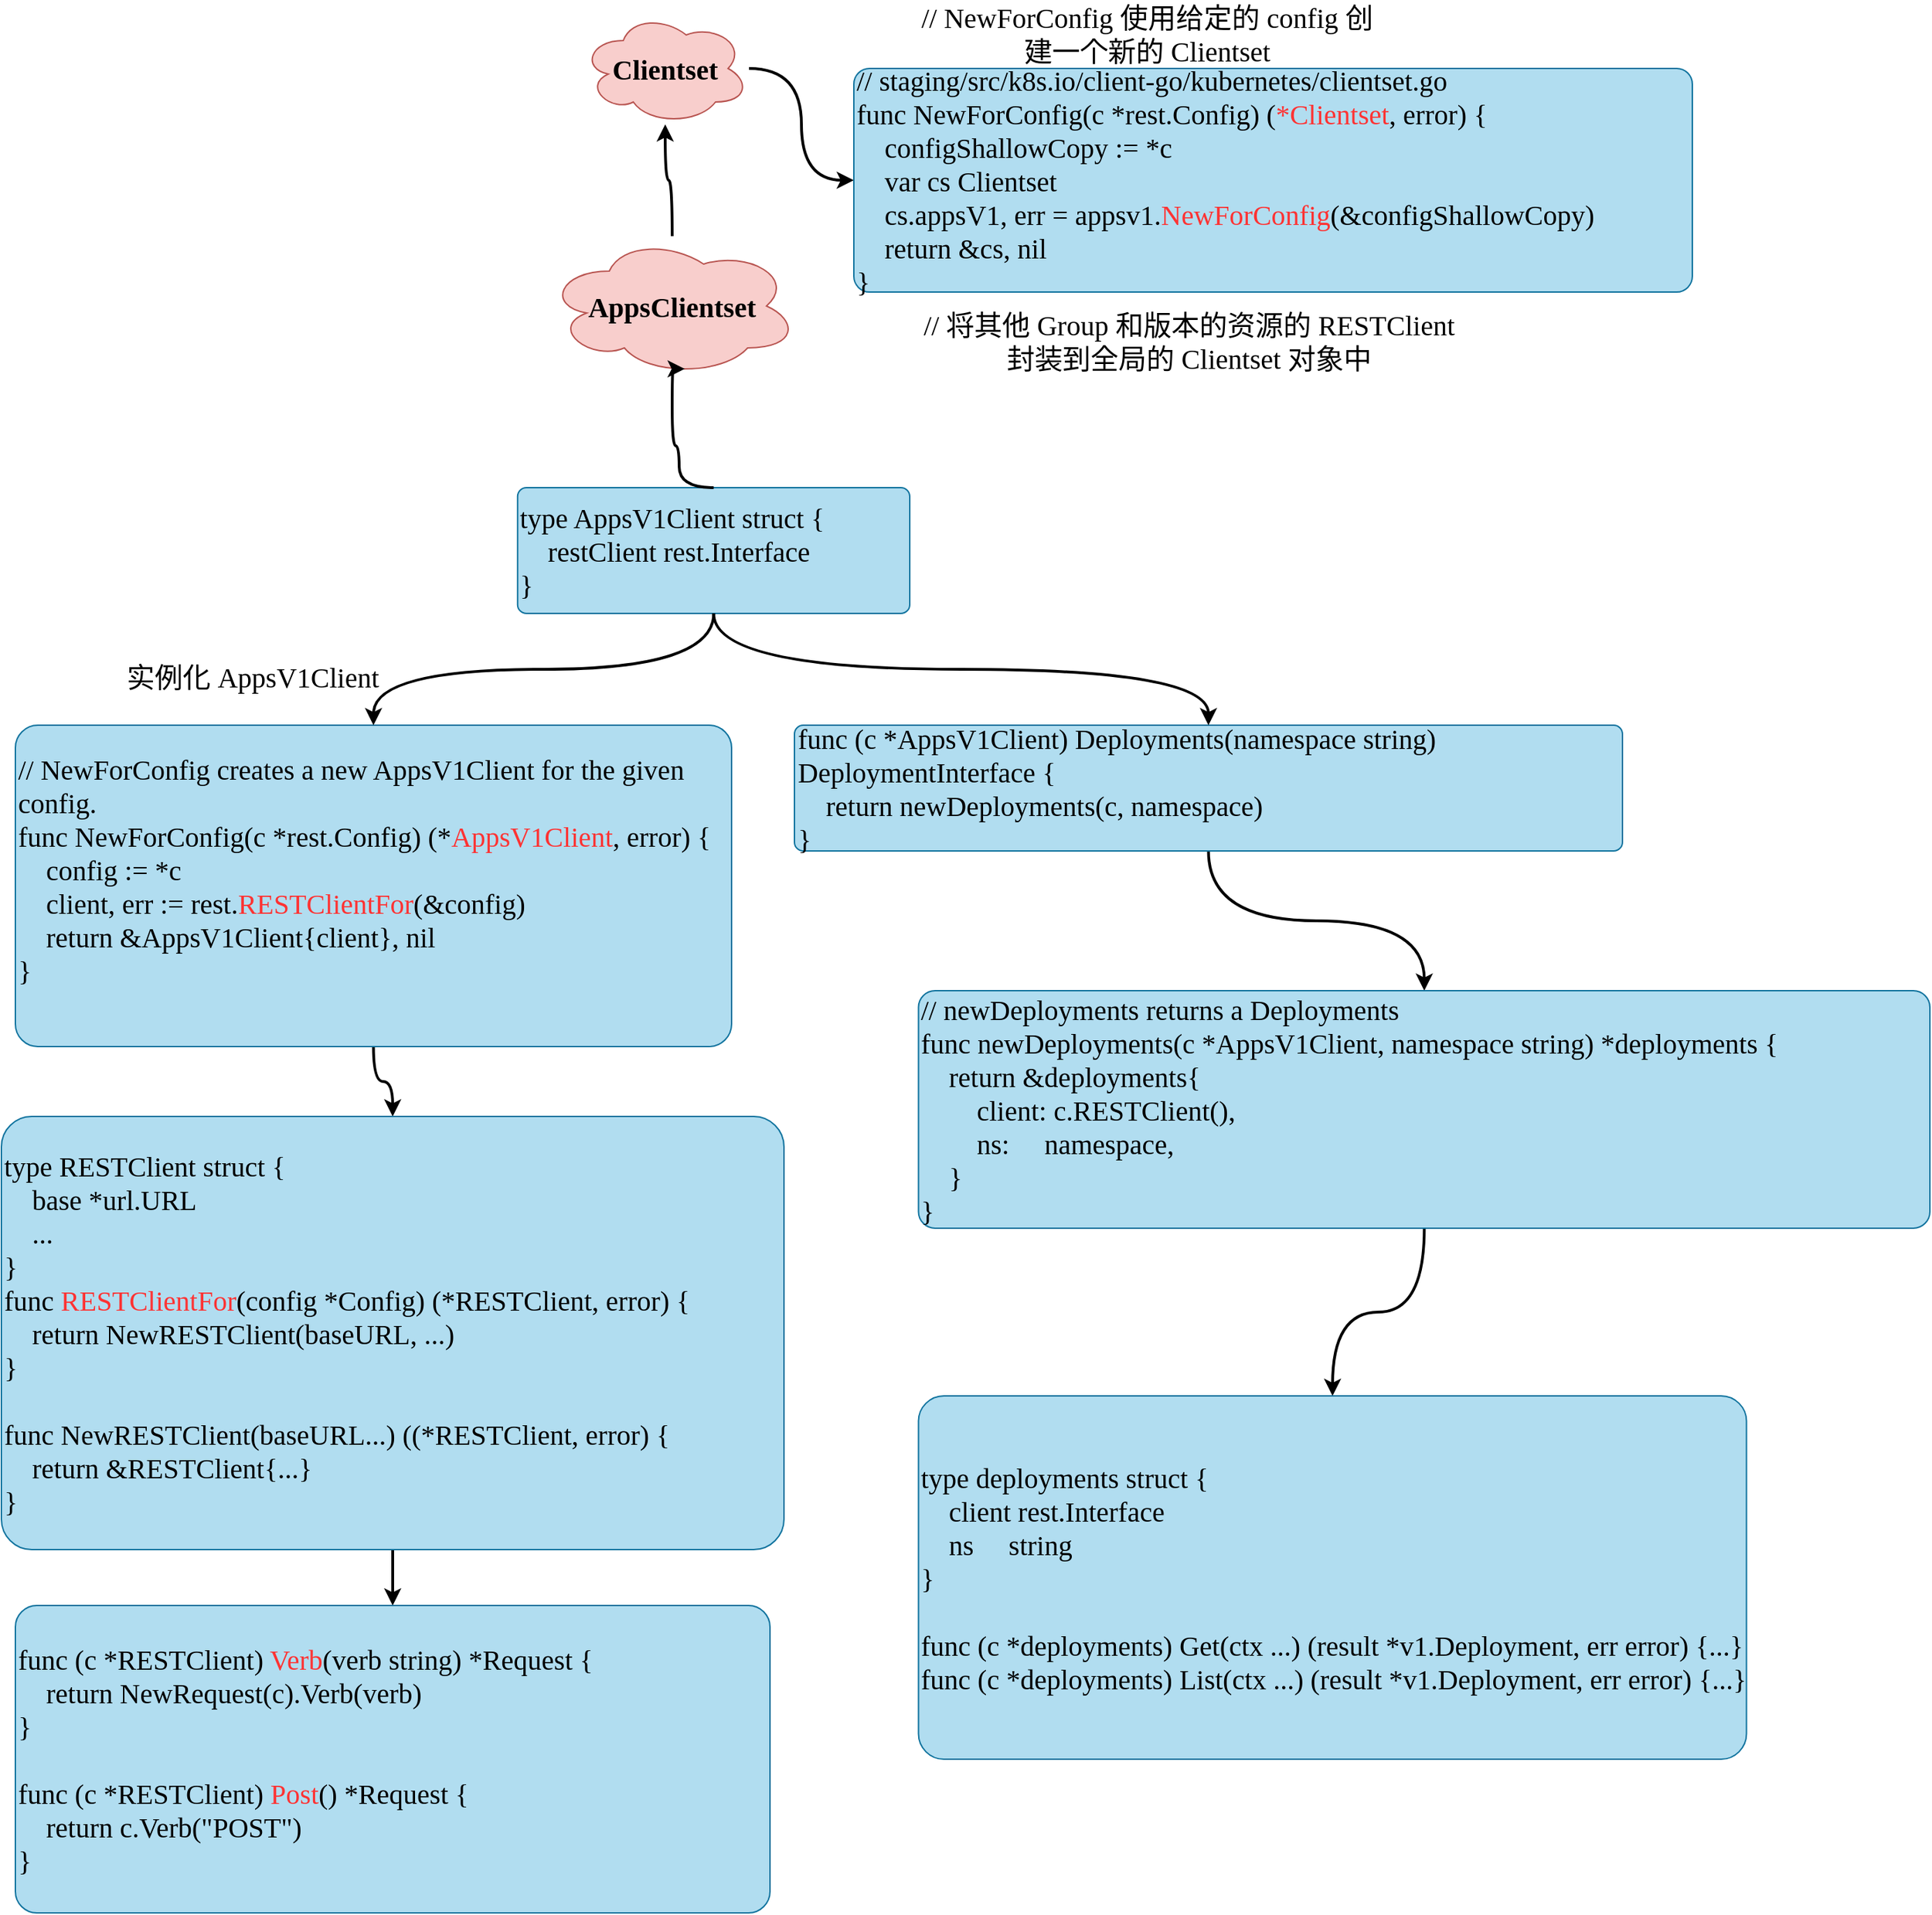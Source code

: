 <mxfile version="17.4.6" type="device"><diagram id="R2lEEEUBdFMjLlhIrx00" name="Page-1"><mxGraphModel dx="4104" dy="2163" grid="1" gridSize="10" guides="1" tooltips="1" connect="1" arrows="1" fold="1" page="1" pageScale="1" pageWidth="850" pageHeight="1100" math="0" shadow="0" extFonts="Permanent Marker^https://fonts.googleapis.com/css?family=Permanent+Marker"><root><mxCell id="0"/><mxCell id="1" parent="0"/><mxCell id="Worm4bfIrS1pwliMGfM_-2" value="" style="edgeStyle=orthogonalEdgeStyle;curved=1;rounded=0;orthogonalLoop=1;jettySize=auto;html=1;fontFamily=Comic Sans MS;fontSize=19;strokeWidth=2;" parent="1" source="latW4P17dyRfO_sl6eeC-2" target="Worm4bfIrS1pwliMGfM_-1" edge="1"><mxGeometry relative="1" as="geometry"/></mxCell><mxCell id="latW4P17dyRfO_sl6eeC-2" value="&lt;font size=&quot;1&quot;&gt;&lt;b style=&quot;font-size: 20px&quot;&gt;AppsClientset&lt;/b&gt;&lt;/font&gt;" style="ellipse;shape=cloud;whiteSpace=wrap;html=1;fontFamily=Comic Sans MS;align=center;fillColor=#f8cecc;strokeColor=#b85450;rounded=1;arcSize=7;" parent="1" vertex="1"><mxGeometry x="-1420" y="190" width="180" height="100" as="geometry"/></mxCell><mxCell id="latW4P17dyRfO_sl6eeC-12" value="&lt;span style=&quot;font-family: &amp;#34;comic sans ms&amp;#34; ; text-align: left&quot;&gt;&lt;font style=&quot;font-size: 20px&quot;&gt;// 将其他 Group 和版本的资源的 RESTClient 封装到全局的 Clientset 对象中&lt;/font&gt;&lt;/span&gt;" style="text;html=1;strokeColor=none;fillColor=none;align=center;verticalAlign=middle;whiteSpace=wrap;rounded=0;fontSize=14;" parent="1" vertex="1"><mxGeometry x="-1160" y="250" width="400" height="30" as="geometry"/></mxCell><mxCell id="Worm4bfIrS1pwliMGfM_-4" value="" style="edgeStyle=orthogonalEdgeStyle;curved=1;rounded=0;orthogonalLoop=1;jettySize=auto;html=1;fontFamily=Comic Sans MS;fontSize=19;strokeWidth=2;" parent="1" source="Worm4bfIrS1pwliMGfM_-1" target="Worm4bfIrS1pwliMGfM_-3" edge="1"><mxGeometry relative="1" as="geometry"/></mxCell><mxCell id="Worm4bfIrS1pwliMGfM_-1" value="&lt;font size=&quot;1&quot;&gt;&lt;b style=&quot;font-size: 20px&quot;&gt;Clientset&lt;/b&gt;&lt;/font&gt;" style="ellipse;shape=cloud;whiteSpace=wrap;html=1;fontFamily=Comic Sans MS;align=center;fillColor=#f8cecc;strokeColor=#b85450;rounded=1;arcSize=7;" parent="1" vertex="1"><mxGeometry x="-1395" y="30" width="120" height="80" as="geometry"/></mxCell><mxCell id="Worm4bfIrS1pwliMGfM_-3" value="&lt;div style=&quot;font-size: 20px&quot;&gt;&lt;font style=&quot;font-size: 20px&quot;&gt;// staging/src/k8s.io/client-go/kubernetes/clientset.go&lt;/font&gt;&lt;/div&gt;&lt;div style=&quot;font-size: 20px&quot;&gt;&lt;font style=&quot;font-size: 20px&quot;&gt;func NewForConfig(c *rest.Config) (&lt;font color=&quot;#ff3333&quot; style=&quot;font-size: 20px&quot;&gt;*Clientset&lt;/font&gt;, error) {&lt;/font&gt;&lt;/div&gt;&lt;div style=&quot;font-size: 20px&quot;&gt;&lt;font style=&quot;font-size: 20px&quot;&gt;&amp;nbsp; &amp;nbsp; configShallowCopy := *c&lt;/font&gt;&lt;/div&gt;&lt;div style=&quot;font-size: 20px&quot;&gt;&lt;font style=&quot;font-size: 20px&quot;&gt;&amp;nbsp; &amp;nbsp; var cs Clientset&lt;/font&gt;&lt;/div&gt;&lt;div style=&quot;font-size: 20px&quot;&gt;&lt;font style=&quot;font-size: 20px&quot;&gt;&amp;nbsp; &amp;nbsp; cs.appsV1, err = appsv1.&lt;font color=&quot;#ff3333&quot; style=&quot;font-size: 20px&quot;&gt;NewForConfig&lt;/font&gt;(&amp;amp;configShallowCopy)&lt;/font&gt;&lt;/div&gt;&lt;div style=&quot;font-size: 20px&quot;&gt;&lt;font style=&quot;font-size: 20px&quot;&gt;&amp;nbsp; &amp;nbsp; return &amp;amp;cs, nil&lt;/font&gt;&lt;/div&gt;&lt;div style=&quot;font-size: 20px&quot;&gt;&lt;font style=&quot;font-size: 20px&quot;&gt;}&lt;/font&gt;&lt;/div&gt;" style="rounded=1;whiteSpace=wrap;html=1;fontFamily=Comic Sans MS;fillColor=#b1ddf0;strokeColor=#10739e;arcSize=7;align=left;" parent="1" vertex="1"><mxGeometry x="-1200" y="70" width="600" height="160" as="geometry"/></mxCell><mxCell id="Zja4v1OpfGmdRA_CJNCw-2" value="" style="edgeStyle=orthogonalEdgeStyle;rounded=0;orthogonalLoop=1;jettySize=auto;html=1;fontSize=16;curved=1;strokeWidth=2;" edge="1" parent="1" source="Worm4bfIrS1pwliMGfM_-5" target="Zja4v1OpfGmdRA_CJNCw-1"><mxGeometry relative="1" as="geometry"/></mxCell><mxCell id="Worm4bfIrS1pwliMGfM_-5" value="&lt;div style=&quot;font-size: 20px&quot;&gt;&lt;font style=&quot;font-size: 20px&quot;&gt;// NewForConfig creates a new AppsV1Client for the given config.&lt;/font&gt;&lt;/div&gt;&lt;div style=&quot;font-size: 20px&quot;&gt;&lt;font style=&quot;font-size: 20px&quot;&gt;func NewForConfig(c *rest.Config) (*&lt;font color=&quot;#ff3333&quot; style=&quot;font-size: 20px&quot;&gt;AppsV1Client&lt;/font&gt;, error) {&lt;/font&gt;&lt;/div&gt;&lt;div style=&quot;font-size: 20px&quot;&gt;&lt;font style=&quot;font-size: 20px&quot;&gt;&amp;nbsp; &amp;nbsp; config := *c&lt;/font&gt;&lt;/div&gt;&lt;div style=&quot;font-size: 20px&quot;&gt;&lt;font style=&quot;font-size: 20px&quot;&gt;&amp;nbsp; &amp;nbsp; client, err := rest.&lt;font color=&quot;#ff3333&quot; style=&quot;font-size: 20px&quot;&gt;RESTClientFor&lt;/font&gt;(&amp;amp;config)&lt;/font&gt;&lt;/div&gt;&lt;div style=&quot;font-size: 20px&quot;&gt;&lt;font style=&quot;font-size: 20px&quot;&gt;&amp;nbsp; &amp;nbsp; return &amp;amp;AppsV1Client{client}, nil&lt;/font&gt;&lt;/div&gt;&lt;div style=&quot;font-size: 20px&quot;&gt;&lt;font style=&quot;font-size: 20px&quot;&gt;}&lt;/font&gt;&lt;/div&gt;&lt;div style=&quot;font-size: 20px&quot;&gt;&lt;br&gt;&lt;/div&gt;" style="whiteSpace=wrap;html=1;fontFamily=Comic Sans MS;fillColor=#b1ddf0;strokeColor=#10739e;rounded=1;arcSize=7;align=left;" parent="1" vertex="1"><mxGeometry x="-1800" y="540" width="512.5" height="230" as="geometry"/></mxCell><mxCell id="Zja4v1OpfGmdRA_CJNCw-7" value="" style="edgeStyle=orthogonalEdgeStyle;curved=1;rounded=0;orthogonalLoop=1;jettySize=auto;html=1;fontSize=16;fontColor=#FF3333;strokeWidth=2;" edge="1" parent="1" source="Zja4v1OpfGmdRA_CJNCw-1" target="Zja4v1OpfGmdRA_CJNCw-6"><mxGeometry relative="1" as="geometry"/></mxCell><mxCell id="Zja4v1OpfGmdRA_CJNCw-1" value="&lt;div style=&quot;font-size: 20px&quot;&gt;&lt;div&gt;&lt;span&gt;type RESTClient struct {&lt;/span&gt;&lt;/div&gt;&lt;div&gt;&lt;span&gt;&amp;nbsp; &amp;nbsp; base *url.URL&lt;/span&gt;&lt;/div&gt;&lt;div&gt;&lt;span&gt;&amp;nbsp; &amp;nbsp; ...&lt;/span&gt;&lt;/div&gt;&lt;div&gt;&lt;span&gt;}&lt;/span&gt;&lt;/div&gt;&lt;div&gt;&lt;span&gt;func &lt;font color=&quot;#ff3333&quot; style=&quot;font-size: 20px&quot;&gt;RESTClientFor&lt;/font&gt;(config *Config) (*RESTClient, error) {&lt;/span&gt;&lt;/div&gt;&lt;div&gt;&lt;span&gt;&amp;nbsp; &amp;nbsp; return NewRESTClient(baseURL, ...)&lt;/span&gt;&lt;/div&gt;&lt;div&gt;&lt;span&gt;}&lt;/span&gt;&lt;/div&gt;&lt;div&gt;&lt;span&gt;&lt;br&gt;&lt;/span&gt;&lt;/div&gt;&lt;div&gt;&lt;span&gt;func NewRESTClient(baseURL...) ((*RESTClient, error) {&lt;/span&gt;&lt;/div&gt;&lt;div&gt;&lt;span&gt;&amp;nbsp; &amp;nbsp; return &amp;amp;RESTClient{...}&lt;/span&gt;&lt;/div&gt;&lt;div&gt;&lt;span&gt;}&lt;/span&gt;&lt;/div&gt;&lt;/div&gt;" style="whiteSpace=wrap;html=1;fontFamily=Comic Sans MS;fillColor=#b1ddf0;strokeColor=#10739e;rounded=1;arcSize=7;align=left;" vertex="1" parent="1"><mxGeometry x="-1810" y="820" width="560" height="310" as="geometry"/></mxCell><mxCell id="Zja4v1OpfGmdRA_CJNCw-3" value="&lt;span style=&quot;font-family: &amp;#34;comic sans ms&amp;#34; ; text-align: left&quot;&gt;&lt;font style=&quot;font-size: 20px&quot;&gt;// NewForConfig 使用给定的 config 创建一个新的 Clientset&lt;/font&gt;&lt;/span&gt;" style="text;html=1;strokeColor=none;fillColor=none;align=center;verticalAlign=middle;whiteSpace=wrap;rounded=0;fontSize=14;" vertex="1" parent="1"><mxGeometry x="-1160" y="30" width="340" height="30" as="geometry"/></mxCell><mxCell id="Zja4v1OpfGmdRA_CJNCw-14" value="" style="edgeStyle=orthogonalEdgeStyle;curved=1;rounded=0;orthogonalLoop=1;jettySize=auto;html=1;fontSize=16;fontColor=#FF3333;strokeWidth=2;" edge="1" parent="1" source="Zja4v1OpfGmdRA_CJNCw-4" target="Zja4v1OpfGmdRA_CJNCw-13"><mxGeometry relative="1" as="geometry"/></mxCell><mxCell id="Zja4v1OpfGmdRA_CJNCw-4" value="&lt;div style=&quot;font-size: 20px&quot;&gt;&lt;div&gt;func (c *AppsV1Client) Deployments(namespace string) DeploymentInterface {&lt;/div&gt;&lt;div&gt;&amp;nbsp; &amp;nbsp; return newDeployments(c, namespace)&lt;/div&gt;&lt;div&gt;}&lt;/div&gt;&lt;/div&gt;" style="whiteSpace=wrap;html=1;fontFamily=Comic Sans MS;fillColor=#b1ddf0;strokeColor=#10739e;rounded=1;arcSize=7;align=left;" vertex="1" parent="1"><mxGeometry x="-1242.5" y="540" width="592.5" height="90" as="geometry"/></mxCell><mxCell id="Zja4v1OpfGmdRA_CJNCw-6" value="&lt;div style=&quot;font-size: 20px&quot;&gt;&lt;font style=&quot;font-size: 20px&quot;&gt;func (c *RESTClient) &lt;font color=&quot;#ff3333&quot; style=&quot;font-size: 20px&quot;&gt;Verb&lt;/font&gt;(verb string) *Request {&lt;/font&gt;&lt;/div&gt;&lt;div style=&quot;font-size: 20px&quot;&gt;&lt;font style=&quot;font-size: 20px&quot;&gt;&amp;nbsp; &amp;nbsp; return NewRequest(c).Verb(verb)&lt;/font&gt;&lt;/div&gt;&lt;div style=&quot;font-size: 20px&quot;&gt;&lt;font style=&quot;font-size: 20px&quot;&gt;}&lt;/font&gt;&lt;/div&gt;&lt;div style=&quot;font-size: 20px&quot;&gt;&lt;font style=&quot;font-size: 20px&quot;&gt;&lt;br&gt;&lt;/font&gt;&lt;/div&gt;&lt;div style=&quot;font-size: 20px&quot;&gt;&lt;font style=&quot;font-size: 20px&quot;&gt;func (c *RESTClient) &lt;font color=&quot;#ff3333&quot; style=&quot;font-size: 20px&quot;&gt;Post&lt;/font&gt;() *Request {&lt;/font&gt;&lt;/div&gt;&lt;div style=&quot;font-size: 20px&quot;&gt;&lt;font style=&quot;font-size: 20px&quot;&gt;&amp;nbsp; &amp;nbsp; return c.Verb(&quot;POST&quot;)&lt;/font&gt;&lt;/div&gt;&lt;div style=&quot;font-size: 20px&quot;&gt;&lt;font style=&quot;font-size: 20px&quot;&gt;}&lt;/font&gt;&lt;/div&gt;" style="whiteSpace=wrap;html=1;fontFamily=Comic Sans MS;fillColor=#b1ddf0;strokeColor=#10739e;rounded=1;arcSize=7;align=left;" vertex="1" parent="1"><mxGeometry x="-1800" y="1170" width="540" height="220" as="geometry"/></mxCell><mxCell id="Zja4v1OpfGmdRA_CJNCw-8" value="&lt;div style=&quot;font-size: 20px&quot;&gt;&lt;div&gt;type AppsV1Client struct {&lt;/div&gt;&lt;div&gt;&amp;nbsp; &amp;nbsp; restClient rest.Interface&lt;/div&gt;&lt;div&gt;}&lt;/div&gt;&lt;/div&gt;" style="whiteSpace=wrap;html=1;fontFamily=Comic Sans MS;fillColor=#b1ddf0;strokeColor=#10739e;rounded=1;arcSize=7;align=left;" vertex="1" parent="1"><mxGeometry x="-1440.62" y="370" width="280.62" height="90" as="geometry"/></mxCell><mxCell id="Zja4v1OpfGmdRA_CJNCw-10" value="" style="endArrow=classic;html=1;rounded=0;fontSize=16;fontColor=#FF3333;strokeWidth=2;entryX=0.55;entryY=0.95;entryDx=0;entryDy=0;entryPerimeter=0;exitX=0.5;exitY=0;exitDx=0;exitDy=0;edgeStyle=orthogonalEdgeStyle;curved=1;" edge="1" parent="1" source="Zja4v1OpfGmdRA_CJNCw-8" target="latW4P17dyRfO_sl6eeC-2"><mxGeometry width="50" height="50" relative="1" as="geometry"><mxPoint x="-1335" y="360" as="sourcePoint"/><mxPoint x="-1260" y="840" as="targetPoint"/><Array as="points"><mxPoint x="-1325" y="340"/><mxPoint x="-1330" y="340"/><mxPoint x="-1330" y="285"/></Array></mxGeometry></mxCell><mxCell id="Zja4v1OpfGmdRA_CJNCw-11" value="" style="endArrow=classic;html=1;rounded=0;fontSize=16;fontColor=#FF3333;strokeWidth=2;entryX=0.5;entryY=0;entryDx=0;entryDy=0;exitX=0.5;exitY=1;exitDx=0;exitDy=0;edgeStyle=orthogonalEdgeStyle;curved=1;" edge="1" parent="1" source="Zja4v1OpfGmdRA_CJNCw-8" target="Worm4bfIrS1pwliMGfM_-5"><mxGeometry width="50" height="50" relative="1" as="geometry"><mxPoint x="-1314.995" y="380" as="sourcePoint"/><mxPoint x="-1319" y="276" as="targetPoint"/></mxGeometry></mxCell><mxCell id="Zja4v1OpfGmdRA_CJNCw-12" value="" style="endArrow=classic;html=1;rounded=0;fontSize=16;fontColor=#FF3333;strokeWidth=2;exitX=0.5;exitY=1;exitDx=0;exitDy=0;edgeStyle=orthogonalEdgeStyle;curved=1;entryX=0.5;entryY=0;entryDx=0;entryDy=0;" edge="1" parent="1" source="Zja4v1OpfGmdRA_CJNCw-8" target="Zja4v1OpfGmdRA_CJNCw-4"><mxGeometry width="50" height="50" relative="1" as="geometry"><mxPoint x="-1314.995" y="470" as="sourcePoint"/><mxPoint x="-910" y="490" as="targetPoint"/></mxGeometry></mxCell><mxCell id="Zja4v1OpfGmdRA_CJNCw-16" value="" style="edgeStyle=orthogonalEdgeStyle;curved=1;rounded=0;orthogonalLoop=1;jettySize=auto;html=1;fontSize=16;fontColor=#FF3333;strokeWidth=2;" edge="1" parent="1" source="Zja4v1OpfGmdRA_CJNCw-13" target="Zja4v1OpfGmdRA_CJNCw-15"><mxGeometry relative="1" as="geometry"/></mxCell><mxCell id="Zja4v1OpfGmdRA_CJNCw-13" value="&lt;div style=&quot;font-size: 20px&quot;&gt;&lt;div&gt;&lt;span&gt;// newDeployments returns a Deployments&lt;/span&gt;&lt;/div&gt;&lt;div&gt;&lt;span&gt;func newDeployments(c *AppsV1Client, namespace string) *deployments {&lt;/span&gt;&lt;/div&gt;&lt;div&gt;&lt;span&gt;&amp;nbsp; &amp;nbsp; return &amp;amp;deployments{&lt;/span&gt;&lt;/div&gt;&lt;div&gt;&lt;span&gt;&amp;nbsp; &amp;nbsp; &amp;nbsp; &amp;nbsp; client: c.RESTClient(),&lt;/span&gt;&lt;/div&gt;&lt;div&gt;&lt;span&gt;&amp;nbsp; &amp;nbsp; &amp;nbsp; &amp;nbsp; ns:&amp;nbsp; &amp;nbsp; &amp;nbsp;namespace,&lt;/span&gt;&lt;/div&gt;&lt;div&gt;&lt;span&gt;&amp;nbsp; &amp;nbsp; }&lt;/span&gt;&lt;/div&gt;&lt;div&gt;&lt;span&gt;}&lt;/span&gt;&lt;/div&gt;&lt;/div&gt;" style="whiteSpace=wrap;html=1;fontFamily=Comic Sans MS;fillColor=#b1ddf0;strokeColor=#10739e;rounded=1;arcSize=7;align=left;" vertex="1" parent="1"><mxGeometry x="-1153.75" y="730" width="723.75" height="170" as="geometry"/></mxCell><mxCell id="Zja4v1OpfGmdRA_CJNCw-15" value="&lt;div style=&quot;font-size: 20px&quot;&gt;&lt;font style=&quot;font-size: 20px&quot;&gt;type deployments struct {&lt;/font&gt;&lt;/div&gt;&lt;div style=&quot;font-size: 20px&quot;&gt;&lt;font style=&quot;font-size: 20px&quot;&gt;&amp;nbsp; &amp;nbsp; client rest.Interface&lt;/font&gt;&lt;/div&gt;&lt;div style=&quot;font-size: 20px&quot;&gt;&lt;font style=&quot;font-size: 20px&quot;&gt;&amp;nbsp; &amp;nbsp; ns&amp;nbsp; &amp;nbsp; &amp;nbsp;string&lt;/font&gt;&lt;/div&gt;&lt;div style=&quot;font-size: 20px&quot;&gt;&lt;font style=&quot;font-size: 20px&quot;&gt;}&lt;/font&gt;&lt;/div&gt;&lt;div style=&quot;font-size: 20px&quot;&gt;&lt;font style=&quot;font-size: 20px&quot;&gt;&lt;br&gt;&lt;/font&gt;&lt;/div&gt;&lt;div style=&quot;font-size: 20px&quot;&gt;&lt;font style=&quot;font-size: 20px&quot;&gt;func (c *deployments) Get(ctx ...) (result *v1.Deployment, err error) {...}&lt;/font&gt;&lt;/div&gt;&lt;div style=&quot;font-size: 20px&quot;&gt;&lt;font style=&quot;font-size: 20px&quot;&gt;func (c *deployments) List(ctx ...) (result *v1.Deployment, err error) {...}&lt;/font&gt;&lt;/div&gt;" style="whiteSpace=wrap;html=1;fontFamily=Comic Sans MS;fillColor=#b1ddf0;strokeColor=#10739e;rounded=1;arcSize=7;align=left;" vertex="1" parent="1"><mxGeometry x="-1153.75" y="1020" width="592.5" height="260" as="geometry"/></mxCell><mxCell id="Zja4v1OpfGmdRA_CJNCw-17" value="&lt;div style=&quot;text-align: left&quot;&gt;&lt;font face=&quot;comic sans ms&quot; style=&quot;font-size: 20px&quot;&gt;实例化 AppsV1Client&lt;/font&gt;&lt;/div&gt;" style="text;html=1;strokeColor=none;fillColor=none;align=center;verticalAlign=middle;whiteSpace=wrap;rounded=0;fontSize=14;" vertex="1" parent="1"><mxGeometry x="-1800" y="490" width="340" height="30" as="geometry"/></mxCell></root></mxGraphModel></diagram></mxfile>